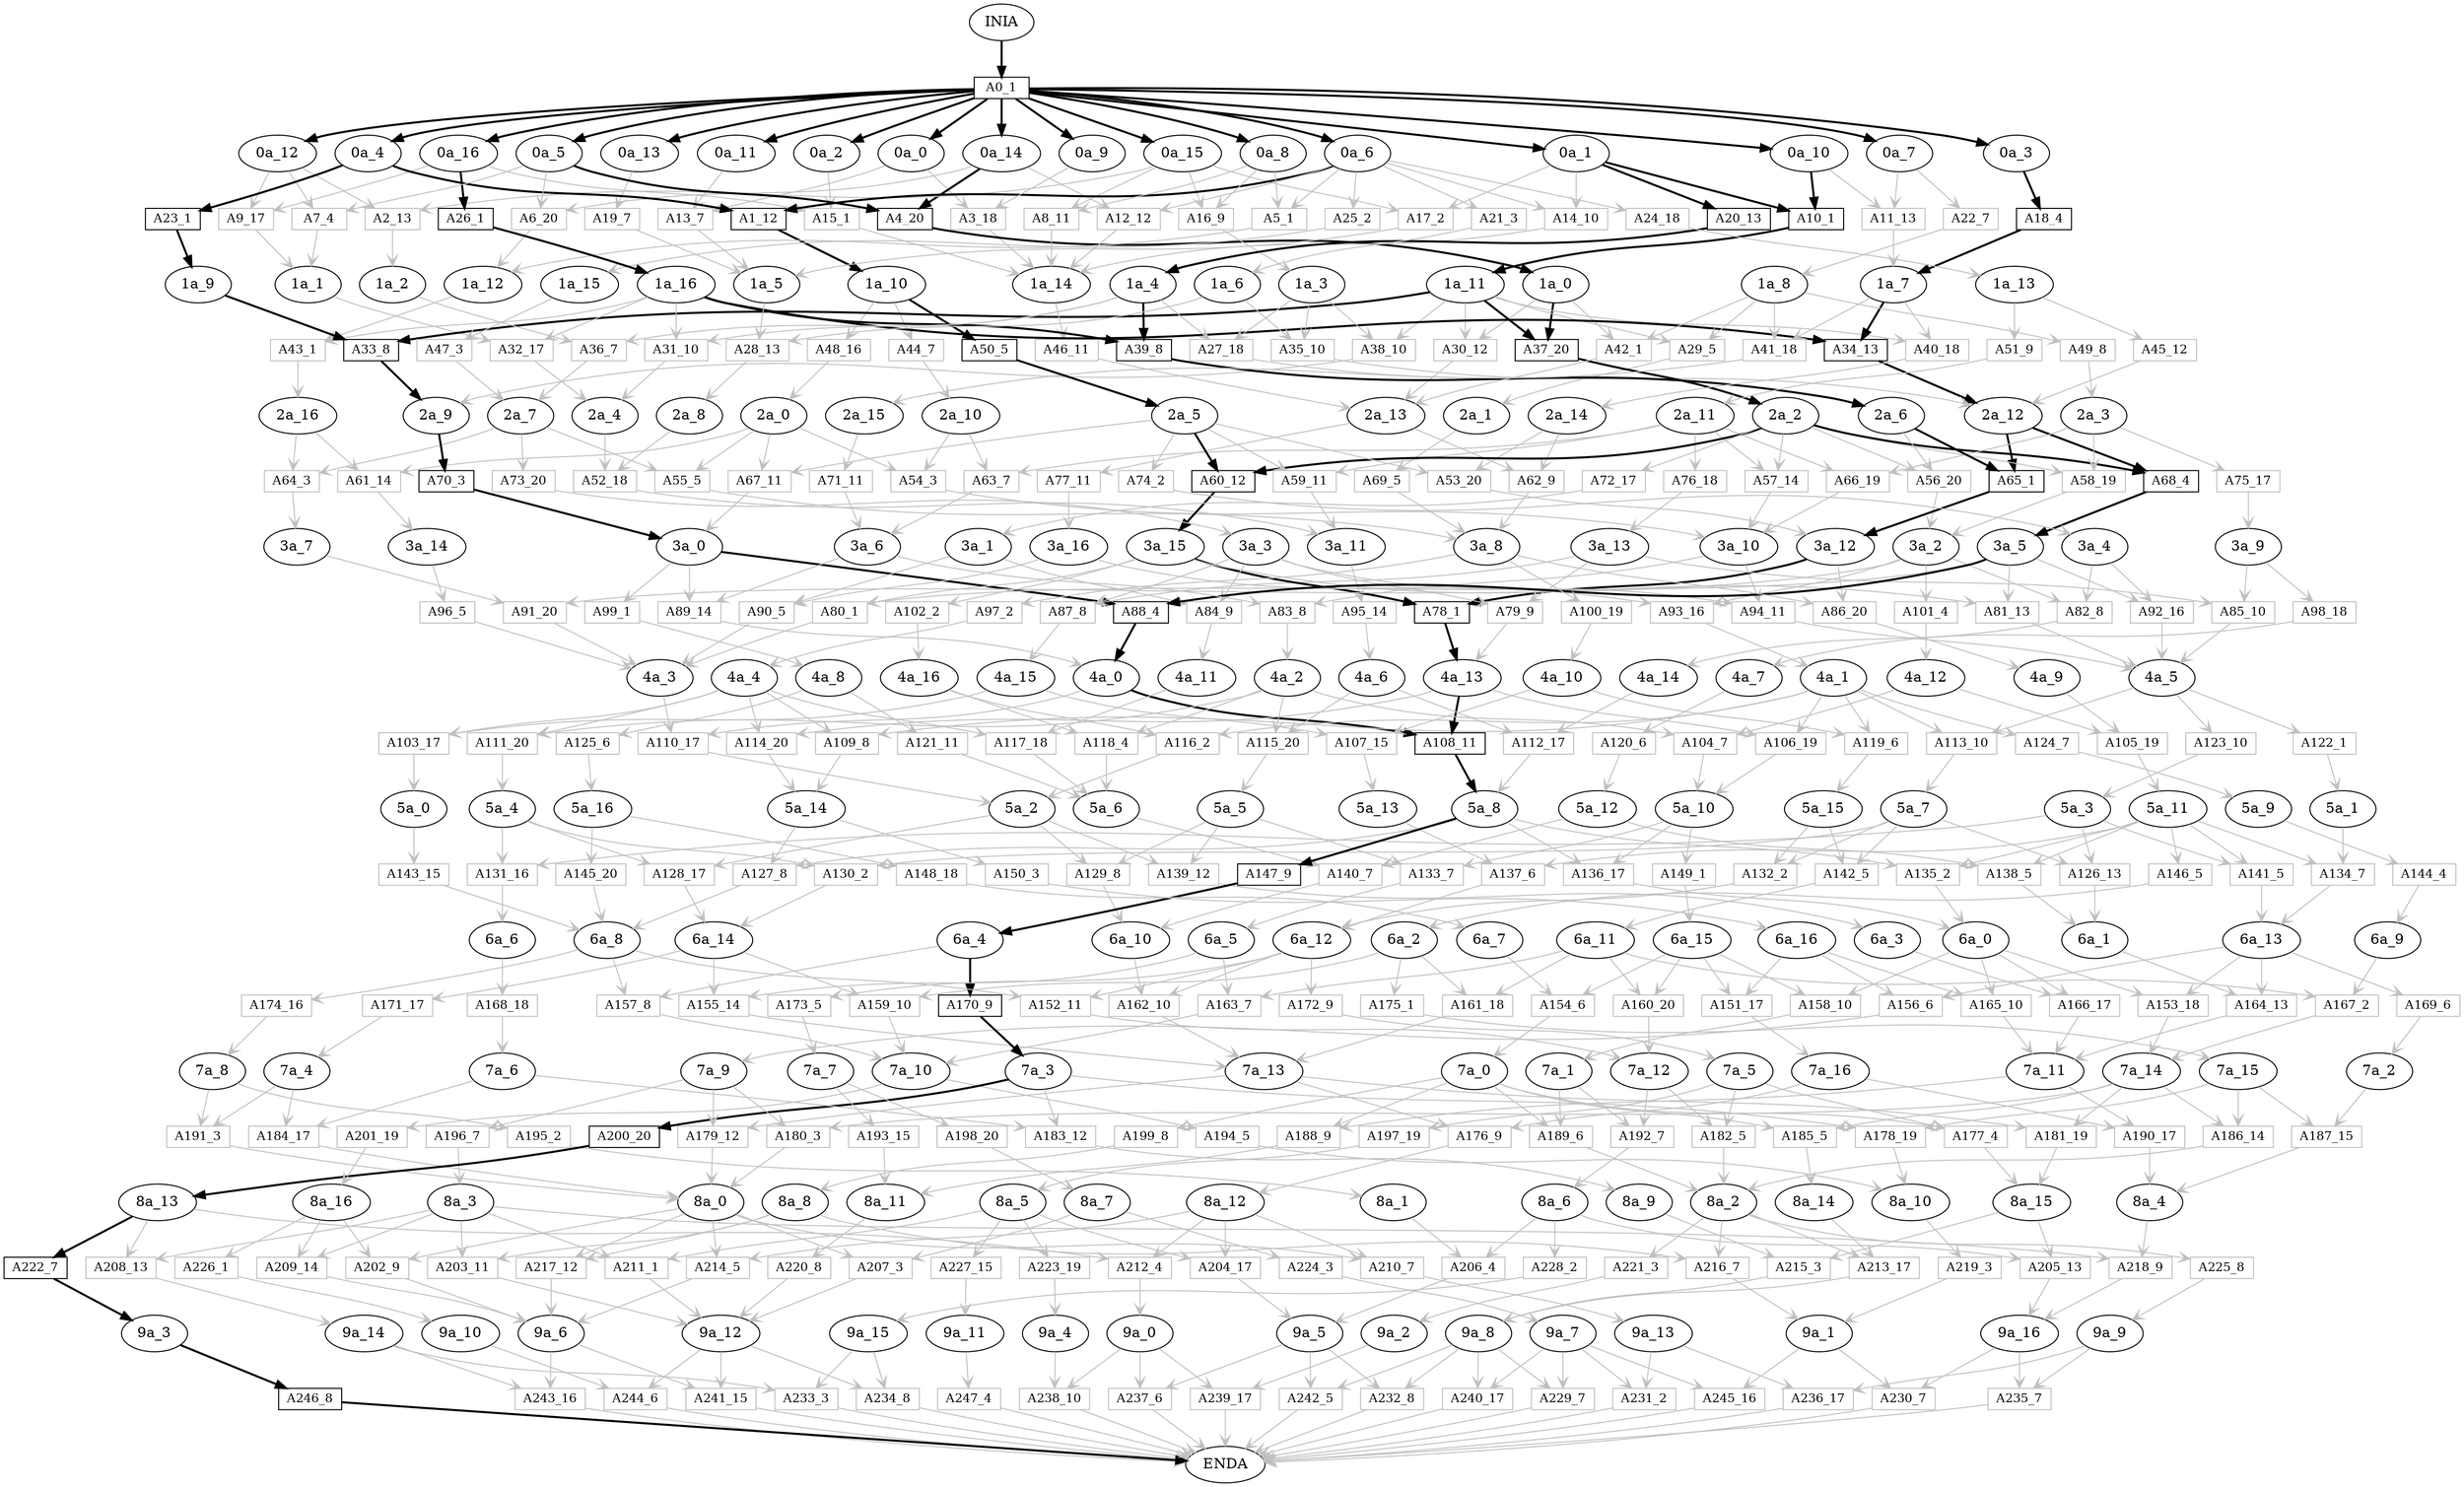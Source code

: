 digraph {
//// ************** HIPERGRAFO ****************
//// Nodos
Node0a_0 [label="0a_0"];
Node0a_1 [label="0a_1"];
Node0a_10 [label="0a_10"];
Node0a_11 [label="0a_11"];
Node0a_12 [label="0a_12"];
Node0a_13 [label="0a_13"];
Node0a_14 [label="0a_14"];
Node0a_15 [label="0a_15"];
Node0a_16 [label="0a_16"];
Node0a_2 [label="0a_2"];
Node0a_3 [label="0a_3"];
Node0a_4 [label="0a_4"];
Node0a_5 [label="0a_5"];
Node0a_6 [label="0a_6"];
Node0a_7 [label="0a_7"];
Node0a_8 [label="0a_8"];
Node0a_9 [label="0a_9"];
Node1a_0 [label="1a_0"];
Node1a_1 [label="1a_1"];
Node1a_10 [label="1a_10"];
Node1a_11 [label="1a_11"];
Node1a_12 [label="1a_12"];
Node1a_13 [label="1a_13"];
Node1a_14 [label="1a_14"];
Node1a_15 [label="1a_15"];
Node1a_16 [label="1a_16"];
Node1a_2 [label="1a_2"];
Node1a_3 [label="1a_3"];
Node1a_4 [label="1a_4"];
Node1a_5 [label="1a_5"];
Node1a_6 [label="1a_6"];
Node1a_7 [label="1a_7"];
Node1a_8 [label="1a_8"];
Node1a_9 [label="1a_9"];
Node2a_0 [label="2a_0"];
Node2a_1 [label="2a_1"];
Node2a_10 [label="2a_10"];
Node2a_11 [label="2a_11"];
Node2a_12 [label="2a_12"];
Node2a_13 [label="2a_13"];
Node2a_14 [label="2a_14"];
Node2a_15 [label="2a_15"];
Node2a_16 [label="2a_16"];
Node2a_2 [label="2a_2"];
Node2a_3 [label="2a_3"];
Node2a_4 [label="2a_4"];
Node2a_5 [label="2a_5"];
Node2a_6 [label="2a_6"];
Node2a_7 [label="2a_7"];
Node2a_8 [label="2a_8"];
Node2a_9 [label="2a_9"];
Node3a_0 [label="3a_0"];
Node3a_1 [label="3a_1"];
Node3a_10 [label="3a_10"];
Node3a_11 [label="3a_11"];
Node3a_12 [label="3a_12"];
Node3a_13 [label="3a_13"];
Node3a_14 [label="3a_14"];
Node3a_15 [label="3a_15"];
Node3a_16 [label="3a_16"];
Node3a_2 [label="3a_2"];
Node3a_3 [label="3a_3"];
Node3a_4 [label="3a_4"];
Node3a_5 [label="3a_5"];
Node3a_6 [label="3a_6"];
Node3a_7 [label="3a_7"];
Node3a_8 [label="3a_8"];
Node3a_9 [label="3a_9"];
Node4a_0 [label="4a_0"];
Node4a_1 [label="4a_1"];
Node4a_10 [label="4a_10"];
Node4a_11 [label="4a_11"];
Node4a_12 [label="4a_12"];
Node4a_13 [label="4a_13"];
Node4a_14 [label="4a_14"];
Node4a_15 [label="4a_15"];
Node4a_16 [label="4a_16"];
Node4a_2 [label="4a_2"];
Node4a_3 [label="4a_3"];
Node4a_4 [label="4a_4"];
Node4a_5 [label="4a_5"];
Node4a_6 [label="4a_6"];
Node4a_7 [label="4a_7"];
Node4a_8 [label="4a_8"];
Node4a_9 [label="4a_9"];
Node5a_0 [label="5a_0"];
Node5a_1 [label="5a_1"];
Node5a_10 [label="5a_10"];
Node5a_11 [label="5a_11"];
Node5a_12 [label="5a_12"];
Node5a_13 [label="5a_13"];
Node5a_14 [label="5a_14"];
Node5a_15 [label="5a_15"];
Node5a_16 [label="5a_16"];
Node5a_2 [label="5a_2"];
Node5a_3 [label="5a_3"];
Node5a_4 [label="5a_4"];
Node5a_5 [label="5a_5"];
Node5a_6 [label="5a_6"];
Node5a_7 [label="5a_7"];
Node5a_8 [label="5a_8"];
Node5a_9 [label="5a_9"];
Node6a_0 [label="6a_0"];
Node6a_1 [label="6a_1"];
Node6a_10 [label="6a_10"];
Node6a_11 [label="6a_11"];
Node6a_12 [label="6a_12"];
Node6a_13 [label="6a_13"];
Node6a_14 [label="6a_14"];
Node6a_15 [label="6a_15"];
Node6a_16 [label="6a_16"];
Node6a_2 [label="6a_2"];
Node6a_3 [label="6a_3"];
Node6a_4 [label="6a_4"];
Node6a_5 [label="6a_5"];
Node6a_6 [label="6a_6"];
Node6a_7 [label="6a_7"];
Node6a_8 [label="6a_8"];
Node6a_9 [label="6a_9"];
Node7a_0 [label="7a_0"];
Node7a_1 [label="7a_1"];
Node7a_10 [label="7a_10"];
Node7a_11 [label="7a_11"];
Node7a_12 [label="7a_12"];
Node7a_13 [label="7a_13"];
Node7a_14 [label="7a_14"];
Node7a_15 [label="7a_15"];
Node7a_16 [label="7a_16"];
Node7a_2 [label="7a_2"];
Node7a_3 [label="7a_3"];
Node7a_4 [label="7a_4"];
Node7a_5 [label="7a_5"];
Node7a_6 [label="7a_6"];
Node7a_7 [label="7a_7"];
Node7a_8 [label="7a_8"];
Node7a_9 [label="7a_9"];
Node8a_0 [label="8a_0"];
Node8a_1 [label="8a_1"];
Node8a_10 [label="8a_10"];
Node8a_11 [label="8a_11"];
Node8a_12 [label="8a_12"];
Node8a_13 [label="8a_13"];
Node8a_14 [label="8a_14"];
Node8a_15 [label="8a_15"];
Node8a_16 [label="8a_16"];
Node8a_2 [label="8a_2"];
Node8a_3 [label="8a_3"];
Node8a_4 [label="8a_4"];
Node8a_5 [label="8a_5"];
Node8a_6 [label="8a_6"];
Node8a_7 [label="8a_7"];
Node8a_8 [label="8a_8"];
Node8a_9 [label="8a_9"];
Node9a_0 [label="9a_0"];
Node9a_1 [label="9a_1"];
Node9a_10 [label="9a_10"];
Node9a_11 [label="9a_11"];
Node9a_12 [label="9a_12"];
Node9a_13 [label="9a_13"];
Node9a_14 [label="9a_14"];
Node9a_15 [label="9a_15"];
Node9a_16 [label="9a_16"];
Node9a_2 [label="9a_2"];
Node9a_3 [label="9a_3"];
Node9a_4 [label="9a_4"];
Node9a_5 [label="9a_5"];
Node9a_6 [label="9a_6"];
Node9a_7 [label="9a_7"];
Node9a_8 [label="9a_8"];
Node9a_9 [label="9a_9"];
NodeENDA [label="ENDA"];
NodeINIA [label="INIA"];
//// Ejes
A0 [shape=box, height=0.18, fontsize=12, label="A0_1"];
A1 [shape=box, height=0.18, fontsize=12, label="A1_12"];
A2 [shape=box, height=0.18, fontsize=12, label="A2_13", color=grey];
A3 [shape=box, height=0.18, fontsize=12, label="A3_18", color=grey];
A4 [shape=box, height=0.18, fontsize=12, label="A4_20"];
A5 [shape=box, height=0.18, fontsize=12, label="A5_1", color=grey];
A6 [shape=box, height=0.18, fontsize=12, label="A6_20", color=grey];
A7 [shape=box, height=0.18, fontsize=12, label="A7_4", color=grey];
A8 [shape=box, height=0.18, fontsize=12, label="A8_11", color=grey];
A9 [shape=box, height=0.18, fontsize=12, label="A9_17", color=grey];
A10 [shape=box, height=0.18, fontsize=12, label="A10_1"];
A11 [shape=box, height=0.18, fontsize=12, label="A11_13", color=grey];
A12 [shape=box, height=0.18, fontsize=12, label="A12_12", color=grey];
A13 [shape=box, height=0.18, fontsize=12, label="A13_7", color=grey];
A14 [shape=box, height=0.18, fontsize=12, label="A14_10", color=grey];
A15 [shape=box, height=0.18, fontsize=12, label="A15_1", color=grey];
A16 [shape=box, height=0.18, fontsize=12, label="A16_9", color=grey];
A17 [shape=box, height=0.18, fontsize=12, label="A17_2", color=grey];
A18 [shape=box, height=0.18, fontsize=12, label="A18_4"];
A19 [shape=box, height=0.18, fontsize=12, label="A19_7", color=grey];
A20 [shape=box, height=0.18, fontsize=12, label="A20_13"];
A21 [shape=box, height=0.18, fontsize=12, label="A21_3", color=grey];
A22 [shape=box, height=0.18, fontsize=12, label="A22_7", color=grey];
A23 [shape=box, height=0.18, fontsize=12, label="A23_1"];
A24 [shape=box, height=0.18, fontsize=12, label="A24_18", color=grey];
A25 [shape=box, height=0.18, fontsize=12, label="A25_2", color=grey];
A26 [shape=box, height=0.18, fontsize=12, label="A26_1"];
A27 [shape=box, height=0.18, fontsize=12, label="A27_18", color=grey];
A28 [shape=box, height=0.18, fontsize=12, label="A28_13", color=grey];
A29 [shape=box, height=0.18, fontsize=12, label="A29_5", color=grey];
A30 [shape=box, height=0.18, fontsize=12, label="A30_12", color=grey];
A31 [shape=box, height=0.18, fontsize=12, label="A31_10", color=grey];
A32 [shape=box, height=0.18, fontsize=12, label="A32_17", color=grey];
A33 [shape=box, height=0.18, fontsize=12, label="A33_8"];
A34 [shape=box, height=0.18, fontsize=12, label="A34_13"];
A35 [shape=box, height=0.18, fontsize=12, label="A35_10", color=grey];
A36 [shape=box, height=0.18, fontsize=12, label="A36_7", color=grey];
A37 [shape=box, height=0.18, fontsize=12, label="A37_20"];
A38 [shape=box, height=0.18, fontsize=12, label="A38_10", color=grey];
A39 [shape=box, height=0.18, fontsize=12, label="A39_8"];
A40 [shape=box, height=0.18, fontsize=12, label="A40_18", color=grey];
A41 [shape=box, height=0.18, fontsize=12, label="A41_18", color=grey];
A42 [shape=box, height=0.18, fontsize=12, label="A42_1", color=grey];
A43 [shape=box, height=0.18, fontsize=12, label="A43_1", color=grey];
A44 [shape=box, height=0.18, fontsize=12, label="A44_7", color=grey];
A45 [shape=box, height=0.18, fontsize=12, label="A45_12", color=grey];
A46 [shape=box, height=0.18, fontsize=12, label="A46_11", color=grey];
A47 [shape=box, height=0.18, fontsize=12, label="A47_3", color=grey];
A48 [shape=box, height=0.18, fontsize=12, label="A48_16", color=grey];
A49 [shape=box, height=0.18, fontsize=12, label="A49_8", color=grey];
A50 [shape=box, height=0.18, fontsize=12, label="A50_5"];
A51 [shape=box, height=0.18, fontsize=12, label="A51_9", color=grey];
A52 [shape=box, height=0.18, fontsize=12, label="A52_18", color=grey];
A53 [shape=box, height=0.18, fontsize=12, label="A53_20", color=grey];
A54 [shape=box, height=0.18, fontsize=12, label="A54_3", color=grey];
A55 [shape=box, height=0.18, fontsize=12, label="A55_5", color=grey];
A56 [shape=box, height=0.18, fontsize=12, label="A56_20", color=grey];
A57 [shape=box, height=0.18, fontsize=12, label="A57_14", color=grey];
A58 [shape=box, height=0.18, fontsize=12, label="A58_19", color=grey];
A59 [shape=box, height=0.18, fontsize=12, label="A59_11", color=grey];
A60 [shape=box, height=0.18, fontsize=12, label="A60_12"];
A61 [shape=box, height=0.18, fontsize=12, label="A61_14", color=grey];
A62 [shape=box, height=0.18, fontsize=12, label="A62_9", color=grey];
A63 [shape=box, height=0.18, fontsize=12, label="A63_7", color=grey];
A64 [shape=box, height=0.18, fontsize=12, label="A64_3", color=grey];
A65 [shape=box, height=0.18, fontsize=12, label="A65_1"];
A66 [shape=box, height=0.18, fontsize=12, label="A66_19", color=grey];
A67 [shape=box, height=0.18, fontsize=12, label="A67_11", color=grey];
A68 [shape=box, height=0.18, fontsize=12, label="A68_4"];
A69 [shape=box, height=0.18, fontsize=12, label="A69_5", color=grey];
A70 [shape=box, height=0.18, fontsize=12, label="A70_3"];
A71 [shape=box, height=0.18, fontsize=12, label="A71_11", color=grey];
A72 [shape=box, height=0.18, fontsize=12, label="A72_17", color=grey];
A73 [shape=box, height=0.18, fontsize=12, label="A73_20", color=grey];
A74 [shape=box, height=0.18, fontsize=12, label="A74_2", color=grey];
A75 [shape=box, height=0.18, fontsize=12, label="A75_17", color=grey];
A76 [shape=box, height=0.18, fontsize=12, label="A76_18", color=grey];
A77 [shape=box, height=0.18, fontsize=12, label="A77_11", color=grey];
A78 [shape=box, height=0.18, fontsize=12, label="A78_1"];
A79 [shape=box, height=0.18, fontsize=12, label="A79_9", color=grey];
A80 [shape=box, height=0.18, fontsize=12, label="A80_1", color=grey];
A81 [shape=box, height=0.18, fontsize=12, label="A81_13", color=grey];
A82 [shape=box, height=0.18, fontsize=12, label="A82_8", color=grey];
A83 [shape=box, height=0.18, fontsize=12, label="A83_8", color=grey];
A84 [shape=box, height=0.18, fontsize=12, label="A84_9", color=grey];
A85 [shape=box, height=0.18, fontsize=12, label="A85_10", color=grey];
A86 [shape=box, height=0.18, fontsize=12, label="A86_20", color=grey];
A87 [shape=box, height=0.18, fontsize=12, label="A87_8", color=grey];
A88 [shape=box, height=0.18, fontsize=12, label="A88_4"];
A89 [shape=box, height=0.18, fontsize=12, label="A89_14", color=grey];
A90 [shape=box, height=0.18, fontsize=12, label="A90_5", color=grey];
A91 [shape=box, height=0.18, fontsize=12, label="A91_20", color=grey];
A92 [shape=box, height=0.18, fontsize=12, label="A92_16", color=grey];
A93 [shape=box, height=0.18, fontsize=12, label="A93_16", color=grey];
A94 [shape=box, height=0.18, fontsize=12, label="A94_11", color=grey];
A95 [shape=box, height=0.18, fontsize=12, label="A95_14", color=grey];
A96 [shape=box, height=0.18, fontsize=12, label="A96_5", color=grey];
A97 [shape=box, height=0.18, fontsize=12, label="A97_2", color=grey];
A98 [shape=box, height=0.18, fontsize=12, label="A98_18", color=grey];
A99 [shape=box, height=0.18, fontsize=12, label="A99_1", color=grey];
A100 [shape=box, height=0.18, fontsize=12, label="A100_19", color=grey];
A101 [shape=box, height=0.18, fontsize=12, label="A101_4", color=grey];
A102 [shape=box, height=0.18, fontsize=12, label="A102_2", color=grey];
A103 [shape=box, height=0.18, fontsize=12, label="A103_17", color=grey];
A104 [shape=box, height=0.18, fontsize=12, label="A104_7", color=grey];
A105 [shape=box, height=0.18, fontsize=12, label="A105_19", color=grey];
A106 [shape=box, height=0.18, fontsize=12, label="A106_19", color=grey];
A107 [shape=box, height=0.18, fontsize=12, label="A107_15", color=grey];
A108 [shape=box, height=0.18, fontsize=12, label="A108_11"];
A109 [shape=box, height=0.18, fontsize=12, label="A109_8", color=grey];
A110 [shape=box, height=0.18, fontsize=12, label="A110_17", color=grey];
A111 [shape=box, height=0.18, fontsize=12, label="A111_20", color=grey];
A112 [shape=box, height=0.18, fontsize=12, label="A112_17", color=grey];
A113 [shape=box, height=0.18, fontsize=12, label="A113_10", color=grey];
A114 [shape=box, height=0.18, fontsize=12, label="A114_20", color=grey];
A115 [shape=box, height=0.18, fontsize=12, label="A115_20", color=grey];
A116 [shape=box, height=0.18, fontsize=12, label="A116_2", color=grey];
A117 [shape=box, height=0.18, fontsize=12, label="A117_18", color=grey];
A118 [shape=box, height=0.18, fontsize=12, label="A118_4", color=grey];
A119 [shape=box, height=0.18, fontsize=12, label="A119_6", color=grey];
A120 [shape=box, height=0.18, fontsize=12, label="A120_6", color=grey];
A121 [shape=box, height=0.18, fontsize=12, label="A121_11", color=grey];
A122 [shape=box, height=0.18, fontsize=12, label="A122_1", color=grey];
A123 [shape=box, height=0.18, fontsize=12, label="A123_10", color=grey];
A124 [shape=box, height=0.18, fontsize=12, label="A124_7", color=grey];
A125 [shape=box, height=0.18, fontsize=12, label="A125_6", color=grey];
A126 [shape=box, height=0.18, fontsize=12, label="A126_13", color=grey];
A127 [shape=box, height=0.18, fontsize=12, label="A127_8", color=grey];
A128 [shape=box, height=0.18, fontsize=12, label="A128_17", color=grey];
A129 [shape=box, height=0.18, fontsize=12, label="A129_8", color=grey];
A130 [shape=box, height=0.18, fontsize=12, label="A130_2", color=grey];
A131 [shape=box, height=0.18, fontsize=12, label="A131_16", color=grey];
A132 [shape=box, height=0.18, fontsize=12, label="A132_2", color=grey];
A133 [shape=box, height=0.18, fontsize=12, label="A133_7", color=grey];
A134 [shape=box, height=0.18, fontsize=12, label="A134_7", color=grey];
A135 [shape=box, height=0.18, fontsize=12, label="A135_2", color=grey];
A136 [shape=box, height=0.18, fontsize=12, label="A136_17", color=grey];
A137 [shape=box, height=0.18, fontsize=12, label="A137_6", color=grey];
A138 [shape=box, height=0.18, fontsize=12, label="A138_5", color=grey];
A139 [shape=box, height=0.18, fontsize=12, label="A139_12", color=grey];
A140 [shape=box, height=0.18, fontsize=12, label="A140_7", color=grey];
A141 [shape=box, height=0.18, fontsize=12, label="A141_5", color=grey];
A142 [shape=box, height=0.18, fontsize=12, label="A142_5", color=grey];
A143 [shape=box, height=0.18, fontsize=12, label="A143_15", color=grey];
A144 [shape=box, height=0.18, fontsize=12, label="A144_4", color=grey];
A145 [shape=box, height=0.18, fontsize=12, label="A145_20", color=grey];
A146 [shape=box, height=0.18, fontsize=12, label="A146_5", color=grey];
A147 [shape=box, height=0.18, fontsize=12, label="A147_9"];
A148 [shape=box, height=0.18, fontsize=12, label="A148_18", color=grey];
A149 [shape=box, height=0.18, fontsize=12, label="A149_1", color=grey];
A150 [shape=box, height=0.18, fontsize=12, label="A150_3", color=grey];
A151 [shape=box, height=0.18, fontsize=12, label="A151_17", color=grey];
A152 [shape=box, height=0.18, fontsize=12, label="A152_11", color=grey];
A153 [shape=box, height=0.18, fontsize=12, label="A153_18", color=grey];
A154 [shape=box, height=0.18, fontsize=12, label="A154_6", color=grey];
A155 [shape=box, height=0.18, fontsize=12, label="A155_14", color=grey];
A156 [shape=box, height=0.18, fontsize=12, label="A156_6", color=grey];
A157 [shape=box, height=0.18, fontsize=12, label="A157_8", color=grey];
A158 [shape=box, height=0.18, fontsize=12, label="A158_10", color=grey];
A159 [shape=box, height=0.18, fontsize=12, label="A159_10", color=grey];
A160 [shape=box, height=0.18, fontsize=12, label="A160_20", color=grey];
A161 [shape=box, height=0.18, fontsize=12, label="A161_18", color=grey];
A162 [shape=box, height=0.18, fontsize=12, label="A162_10", color=grey];
A163 [shape=box, height=0.18, fontsize=12, label="A163_7", color=grey];
A164 [shape=box, height=0.18, fontsize=12, label="A164_13", color=grey];
A165 [shape=box, height=0.18, fontsize=12, label="A165_10", color=grey];
A166 [shape=box, height=0.18, fontsize=12, label="A166_17", color=grey];
A167 [shape=box, height=0.18, fontsize=12, label="A167_2", color=grey];
A168 [shape=box, height=0.18, fontsize=12, label="A168_18", color=grey];
A169 [shape=box, height=0.18, fontsize=12, label="A169_6", color=grey];
A170 [shape=box, height=0.18, fontsize=12, label="A170_9"];
A171 [shape=box, height=0.18, fontsize=12, label="A171_17", color=grey];
A172 [shape=box, height=0.18, fontsize=12, label="A172_9", color=grey];
A173 [shape=box, height=0.18, fontsize=12, label="A173_5", color=grey];
A174 [shape=box, height=0.18, fontsize=12, label="A174_16", color=grey];
A175 [shape=box, height=0.18, fontsize=12, label="A175_1", color=grey];
A176 [shape=box, height=0.18, fontsize=12, label="A176_9", color=grey];
A177 [shape=box, height=0.18, fontsize=12, label="A177_4", color=grey];
A178 [shape=box, height=0.18, fontsize=12, label="A178_19", color=grey];
A179 [shape=box, height=0.18, fontsize=12, label="A179_12", color=grey];
A180 [shape=box, height=0.18, fontsize=12, label="A180_3", color=grey];
A181 [shape=box, height=0.18, fontsize=12, label="A181_19", color=grey];
A182 [shape=box, height=0.18, fontsize=12, label="A182_5", color=grey];
A183 [shape=box, height=0.18, fontsize=12, label="A183_12", color=grey];
A184 [shape=box, height=0.18, fontsize=12, label="A184_17", color=grey];
A185 [shape=box, height=0.18, fontsize=12, label="A185_5", color=grey];
A186 [shape=box, height=0.18, fontsize=12, label="A186_14", color=grey];
A187 [shape=box, height=0.18, fontsize=12, label="A187_15", color=grey];
A188 [shape=box, height=0.18, fontsize=12, label="A188_9", color=grey];
A189 [shape=box, height=0.18, fontsize=12, label="A189_6", color=grey];
A190 [shape=box, height=0.18, fontsize=12, label="A190_17", color=grey];
A191 [shape=box, height=0.18, fontsize=12, label="A191_3", color=grey];
A192 [shape=box, height=0.18, fontsize=12, label="A192_7", color=grey];
A193 [shape=box, height=0.18, fontsize=12, label="A193_15", color=grey];
A194 [shape=box, height=0.18, fontsize=12, label="A194_5", color=grey];
A195 [shape=box, height=0.18, fontsize=12, label="A195_2", color=grey];
A196 [shape=box, height=0.18, fontsize=12, label="A196_7", color=grey];
A197 [shape=box, height=0.18, fontsize=12, label="A197_19", color=grey];
A198 [shape=box, height=0.18, fontsize=12, label="A198_20", color=grey];
A199 [shape=box, height=0.18, fontsize=12, label="A199_8", color=grey];
A200 [shape=box, height=0.18, fontsize=12, label="A200_20"];
A201 [shape=box, height=0.18, fontsize=12, label="A201_19", color=grey];
A202 [shape=box, height=0.18, fontsize=12, label="A202_9", color=grey];
A203 [shape=box, height=0.18, fontsize=12, label="A203_11", color=grey];
A204 [shape=box, height=0.18, fontsize=12, label="A204_17", color=grey];
A205 [shape=box, height=0.18, fontsize=12, label="A205_13", color=grey];
A206 [shape=box, height=0.18, fontsize=12, label="A206_4", color=grey];
A207 [shape=box, height=0.18, fontsize=12, label="A207_3", color=grey];
A208 [shape=box, height=0.18, fontsize=12, label="A208_13", color=grey];
A209 [shape=box, height=0.18, fontsize=12, label="A209_14", color=grey];
A210 [shape=box, height=0.18, fontsize=12, label="A210_7", color=grey];
A211 [shape=box, height=0.18, fontsize=12, label="A211_1", color=grey];
A212 [shape=box, height=0.18, fontsize=12, label="A212_4", color=grey];
A213 [shape=box, height=0.18, fontsize=12, label="A213_17", color=grey];
A214 [shape=box, height=0.18, fontsize=12, label="A214_5", color=grey];
A215 [shape=box, height=0.18, fontsize=12, label="A215_3", color=grey];
A216 [shape=box, height=0.18, fontsize=12, label="A216_7", color=grey];
A217 [shape=box, height=0.18, fontsize=12, label="A217_12", color=grey];
A218 [shape=box, height=0.18, fontsize=12, label="A218_9", color=grey];
A219 [shape=box, height=0.18, fontsize=12, label="A219_3", color=grey];
A220 [shape=box, height=0.18, fontsize=12, label="A220_8", color=grey];
A221 [shape=box, height=0.18, fontsize=12, label="A221_3", color=grey];
A222 [shape=box, height=0.18, fontsize=12, label="A222_7"];
A223 [shape=box, height=0.18, fontsize=12, label="A223_19", color=grey];
A224 [shape=box, height=0.18, fontsize=12, label="A224_3", color=grey];
A225 [shape=box, height=0.18, fontsize=12, label="A225_8", color=grey];
A226 [shape=box, height=0.18, fontsize=12, label="A226_1", color=grey];
A227 [shape=box, height=0.18, fontsize=12, label="A227_15", color=grey];
A228 [shape=box, height=0.18, fontsize=12, label="A228_2", color=grey];
A229 [shape=box, height=0.18, fontsize=12, label="A229_7", color=grey];
A230 [shape=box, height=0.18, fontsize=12, label="A230_7", color=grey];
A231 [shape=box, height=0.18, fontsize=12, label="A231_2", color=grey];
A232 [shape=box, height=0.18, fontsize=12, label="A232_8", color=grey];
A233 [shape=box, height=0.18, fontsize=12, label="A233_3", color=grey];
A234 [shape=box, height=0.18, fontsize=12, label="A234_8", color=grey];
A235 [shape=box, height=0.18, fontsize=12, label="A235_7", color=grey];
A236 [shape=box, height=0.18, fontsize=12, label="A236_17", color=grey];
A237 [shape=box, height=0.18, fontsize=12, label="A237_6", color=grey];
A238 [shape=box, height=0.18, fontsize=12, label="A238_10", color=grey];
A239 [shape=box, height=0.18, fontsize=12, label="A239_17", color=grey];
A240 [shape=box, height=0.18, fontsize=12, label="A240_17", color=grey];
A241 [shape=box, height=0.18, fontsize=12, label="A241_15", color=grey];
A242 [shape=box, height=0.18, fontsize=12, label="A242_5", color=grey];
A243 [shape=box, height=0.18, fontsize=12, label="A243_16", color=grey];
A244 [shape=box, height=0.18, fontsize=12, label="A244_6", color=grey];
A245 [shape=box, height=0.18, fontsize=12, label="A245_16", color=grey];
A246 [shape=box, height=0.18, fontsize=12, label="A246_8"];
A247 [shape=box, height=0.18, fontsize=12, label="A247_4", color=grey];
NodeINIA -> A0 [style=bold, color=black]
A0 -> Node0a_0 [style=bold, color=black]
A0 -> Node0a_1 [style=bold, color=black]
A0 -> Node0a_2 [style=bold, color=black]
A0 -> Node0a_3 [style=bold, color=black]
A0 -> Node0a_4 [style=bold, color=black]
A0 -> Node0a_5 [style=bold, color=black]
A0 -> Node0a_6 [style=bold, color=black]
A0 -> Node0a_7 [style=bold, color=black]
A0 -> Node0a_8 [style=bold, color=black]
A0 -> Node0a_9 [style=bold, color=black]
A0 -> Node0a_10 [style=bold, color=black]
A0 -> Node0a_11 [style=bold, color=black]
A0 -> Node0a_12 [style=bold, color=black]
A0 -> Node0a_13 [style=bold, color=black]
A0 -> Node0a_14 [style=bold, color=black]
A0 -> Node0a_15 [style=bold, color=black]
A0 -> Node0a_16 [style=bold, color=black]
Node0a_6 -> A1 [style=bold, color=black]
Node0a_4 -> A1 [style=bold, color=black]
A1 -> Node1a_10 [style=bold, color=black]
Node0a_15 -> A2 [color="#000000", color=grey, arrowhead=vee]
Node0a_12 -> A2 [color="#000000", color=grey, arrowhead=vee]
A2 -> Node1a_2 [color="#000000", color=grey, arrowhead=vee]
Node0a_9 -> A3 [color="#000000", color=grey, arrowhead=vee]
Node0a_0 -> A3 [color="#000000", color=grey, arrowhead=vee]
A3 -> Node1a_14 [color="#000000", color=grey, arrowhead=vee]
Node0a_14 -> A4 [style=bold, color=black]
Node0a_5 -> A4 [style=bold, color=black]
A4 -> Node1a_0 [style=bold, color=black]
Node0a_6 -> A5 [color="#000000", color=grey, arrowhead=vee]
Node0a_8 -> A5 [color="#000000", color=grey, arrowhead=vee]
A5 -> Node1a_12 [color="#000000", color=grey, arrowhead=vee]
Node0a_5 -> A6 [color="#000000", color=grey, arrowhead=vee]
Node0a_14 -> A6 [color="#000000", color=grey, arrowhead=vee]
A6 -> Node1a_12 [color="#000000", color=grey, arrowhead=vee]
Node0a_12 -> A7 [color="#000000", color=grey, arrowhead=vee]
Node0a_5 -> A7 [color="#000000", color=grey, arrowhead=vee]
A7 -> Node1a_1 [color="#000000", color=grey, arrowhead=vee]
Node0a_15 -> A8 [color="#000000", color=grey, arrowhead=vee]
Node0a_8 -> A8 [color="#000000", color=grey, arrowhead=vee]
A8 -> Node1a_14 [color="#000000", color=grey, arrowhead=vee]
Node0a_16 -> A9 [color="#000000", color=grey, arrowhead=vee]
Node0a_12 -> A9 [color="#000000", color=grey, arrowhead=vee]
A9 -> Node1a_1 [color="#000000", color=grey, arrowhead=vee]
Node0a_1 -> A10 [style=bold, color=black]
Node0a_10 -> A10 [style=bold, color=black]
A10 -> Node1a_11 [style=bold, color=black]
Node0a_10 -> A11 [color="#000000", color=grey, arrowhead=vee]
Node0a_7 -> A11 [color="#000000", color=grey, arrowhead=vee]
A11 -> Node1a_7 [color="#000000", color=grey, arrowhead=vee]
Node0a_6 -> A12 [color="#000000", color=grey, arrowhead=vee]
Node0a_14 -> A12 [color="#000000", color=grey, arrowhead=vee]
A12 -> Node1a_14 [color="#000000", color=grey, arrowhead=vee]
Node0a_11 -> A13 [color="#000000", color=grey, arrowhead=vee]
Node0a_0 -> A13 [color="#000000", color=grey, arrowhead=vee]
A13 -> Node1a_5 [color="#000000", color=grey, arrowhead=vee]
Node0a_6 -> A14 [color="#000000", color=grey, arrowhead=vee]
Node0a_1 -> A14 [color="#000000", color=grey, arrowhead=vee]
A14 -> Node1a_14 [color="#000000", color=grey, arrowhead=vee]
Node0a_16 -> A15 [color="#000000", color=grey, arrowhead=vee]
Node0a_2 -> A15 [color="#000000", color=grey, arrowhead=vee]
A15 -> Node1a_14 [color="#000000", color=grey, arrowhead=vee]
Node0a_15 -> A16 [color="#000000", color=grey, arrowhead=vee]
Node0a_8 -> A16 [color="#000000", color=grey, arrowhead=vee]
A16 -> Node1a_3 [color="#000000", color=grey, arrowhead=vee]
Node0a_15 -> A17 [color="#000000", color=grey, arrowhead=vee]
Node0a_1 -> A17 [color="#000000", color=grey, arrowhead=vee]
A17 -> Node1a_5 [color="#000000", color=grey, arrowhead=vee]
Node0a_3 -> A18 [style=bold, color=black]
A18 -> Node1a_7 [style=bold, color=black]
Node0a_13 -> A19 [color="#000000", color=grey, arrowhead=vee]
A19 -> Node1a_5 [color="#000000", color=grey, arrowhead=vee]
Node0a_1 -> A20 [style=bold, color=black]
A20 -> Node1a_4 [style=bold, color=black]
Node0a_6 -> A21 [color="#000000", color=grey, arrowhead=vee]
A21 -> Node1a_6 [color="#000000", color=grey, arrowhead=vee]
Node0a_7 -> A22 [color="#000000", color=grey, arrowhead=vee]
A22 -> Node1a_8 [color="#000000", color=grey, arrowhead=vee]
Node0a_4 -> A23 [style=bold, color=black]
A23 -> Node1a_9 [style=bold, color=black]
Node0a_6 -> A24 [color="#000000", color=grey, arrowhead=vee]
A24 -> Node1a_13 [color="#000000", color=grey, arrowhead=vee]
Node0a_6 -> A25 [color="#000000", color=grey, arrowhead=vee]
A25 -> Node1a_15 [color="#000000", color=grey, arrowhead=vee]
Node0a_16 -> A26 [style=bold, color=black]
A26 -> Node1a_16 [style=bold, color=black]
Node1a_3 -> A27 [color="#000000", color=grey, arrowhead=vee]
Node1a_4 -> A27 [color="#000000", color=grey, arrowhead=vee]
A27 -> Node2a_6 [color="#000000", color=grey, arrowhead=vee]
Node1a_5 -> A28 [color="#000000", color=grey, arrowhead=vee]
Node1a_6 -> A28 [color="#000000", color=grey, arrowhead=vee]
A28 -> Node2a_8 [color="#000000", color=grey, arrowhead=vee]
Node1a_8 -> A29 [color="#000000", color=grey, arrowhead=vee]
Node1a_11 -> A29 [color="#000000", color=grey, arrowhead=vee]
A29 -> Node2a_1 [color="#000000", color=grey, arrowhead=vee]
Node1a_11 -> A30 [color="#000000", color=grey, arrowhead=vee]
Node1a_0 -> A30 [color="#000000", color=grey, arrowhead=vee]
A30 -> Node2a_13 [color="#000000", color=grey, arrowhead=vee]
Node1a_4 -> A31 [color="#000000", color=grey, arrowhead=vee]
Node1a_16 -> A31 [color="#000000", color=grey, arrowhead=vee]
A31 -> Node2a_4 [color="#000000", color=grey, arrowhead=vee]
Node1a_16 -> A32 [color="#000000", color=grey, arrowhead=vee]
Node1a_1 -> A32 [color="#000000", color=grey, arrowhead=vee]
A32 -> Node2a_4 [color="#000000", color=grey, arrowhead=vee]
Node1a_9 -> A33 [style=bold, color=black]
Node1a_11 -> A33 [style=bold, color=black]
A33 -> Node2a_9 [style=bold, color=black]
Node1a_16 -> A34 [style=bold, color=black]
Node1a_7 -> A34 [style=bold, color=black]
A34 -> Node2a_12 [style=bold, color=black]
Node1a_6 -> A35 [color="#000000", color=grey, arrowhead=vee]
Node1a_3 -> A35 [color="#000000", color=grey, arrowhead=vee]
A35 -> Node2a_12 [color="#000000", color=grey, arrowhead=vee]
Node1a_4 -> A36 [color="#000000", color=grey, arrowhead=vee]
Node1a_2 -> A36 [color="#000000", color=grey, arrowhead=vee]
A36 -> Node2a_7 [color="#000000", color=grey, arrowhead=vee]
Node1a_0 -> A37 [style=bold, color=black]
Node1a_11 -> A37 [style=bold, color=black]
A37 -> Node2a_2 [style=bold, color=black]
Node1a_3 -> A38 [color="#000000", color=grey, arrowhead=vee]
Node1a_11 -> A38 [color="#000000", color=grey, arrowhead=vee]
A38 -> Node2a_9 [color="#000000", color=grey, arrowhead=vee]
Node1a_16 -> A39 [style=bold, color=black]
Node1a_4 -> A39 [style=bold, color=black]
A39 -> Node2a_6 [style=bold, color=black]
Node1a_11 -> A40 [color="#000000", color=grey, arrowhead=vee]
Node1a_7 -> A40 [color="#000000", color=grey, arrowhead=vee]
A40 -> Node2a_14 [color="#000000", color=grey, arrowhead=vee]
Node1a_7 -> A41 [color="#000000", color=grey, arrowhead=vee]
Node1a_8 -> A41 [color="#000000", color=grey, arrowhead=vee]
A41 -> Node2a_15 [color="#000000", color=grey, arrowhead=vee]
Node1a_0 -> A42 [color="#000000", color=grey, arrowhead=vee]
Node1a_8 -> A42 [color="#000000", color=grey, arrowhead=vee]
A42 -> Node2a_13 [color="#000000", color=grey, arrowhead=vee]
Node1a_12 -> A43 [color="#000000", color=grey, arrowhead=vee]
Node1a_16 -> A43 [color="#000000", color=grey, arrowhead=vee]
A43 -> Node2a_16 [color="#000000", color=grey, arrowhead=vee]
Node1a_10 -> A44 [color="#000000", color=grey, arrowhead=vee]
A44 -> Node2a_10 [color="#000000", color=grey, arrowhead=vee]
Node1a_13 -> A45 [color="#000000", color=grey, arrowhead=vee]
A45 -> Node2a_12 [color="#000000", color=grey, arrowhead=vee]
Node1a_14 -> A46 [color="#000000", color=grey, arrowhead=vee]
A46 -> Node2a_13 [color="#000000", color=grey, arrowhead=vee]
Node1a_15 -> A47 [color="#000000", color=grey, arrowhead=vee]
A47 -> Node2a_7 [color="#000000", color=grey, arrowhead=vee]
Node1a_10 -> A48 [color="#000000", color=grey, arrowhead=vee]
A48 -> Node2a_0 [color="#000000", color=grey, arrowhead=vee]
Node1a_8 -> A49 [color="#000000", color=grey, arrowhead=vee]
A49 -> Node2a_3 [color="#000000", color=grey, arrowhead=vee]
Node1a_10 -> A50 [style=bold, color=black]
A50 -> Node2a_5 [style=bold, color=black]
Node1a_13 -> A51 [color="#000000", color=grey, arrowhead=vee]
A51 -> Node2a_11 [color="#000000", color=grey, arrowhead=vee]
Node2a_8 -> A52 [color="#000000", color=grey, arrowhead=vee]
Node2a_4 -> A52 [color="#000000", color=grey, arrowhead=vee]
A52 -> Node3a_11 [color="#000000", color=grey, arrowhead=vee]
Node2a_14 -> A53 [color="#000000", color=grey, arrowhead=vee]
Node2a_5 -> A53 [color="#000000", color=grey, arrowhead=vee]
A53 -> Node3a_12 [color="#000000", color=grey, arrowhead=vee]
Node2a_10 -> A54 [color="#000000", color=grey, arrowhead=vee]
Node2a_0 -> A54 [color="#000000", color=grey, arrowhead=vee]
A54 -> Node3a_10 [color="#000000", color=grey, arrowhead=vee]
Node2a_0 -> A55 [color="#000000", color=grey, arrowhead=vee]
Node2a_7 -> A55 [color="#000000", color=grey, arrowhead=vee]
A55 -> Node3a_8 [color="#000000", color=grey, arrowhead=vee]
Node2a_6 -> A56 [color="#000000", color=grey, arrowhead=vee]
Node2a_2 -> A56 [color="#000000", color=grey, arrowhead=vee]
A56 -> Node3a_2 [color="#000000", color=grey, arrowhead=vee]
Node2a_2 -> A57 [color="#000000", color=grey, arrowhead=vee]
Node2a_11 -> A57 [color="#000000", color=grey, arrowhead=vee]
A57 -> Node3a_10 [color="#000000", color=grey, arrowhead=vee]
Node2a_3 -> A58 [color="#000000", color=grey, arrowhead=vee]
Node2a_2 -> A58 [color="#000000", color=grey, arrowhead=vee]
A58 -> Node3a_2 [color="#000000", color=grey, arrowhead=vee]
Node2a_5 -> A59 [color="#000000", color=grey, arrowhead=vee]
Node2a_11 -> A59 [color="#000000", color=grey, arrowhead=vee]
A59 -> Node3a_11 [color="#000000", color=grey, arrowhead=vee]
Node2a_5 -> A60 [style=bold, color=black]
Node2a_2 -> A60 [style=bold, color=black]
A60 -> Node3a_15 [style=bold, color=black]
Node2a_0 -> A61 [color="#000000", color=grey, arrowhead=vee]
Node2a_16 -> A61 [color="#000000", color=grey, arrowhead=vee]
A61 -> Node3a_14 [color="#000000", color=grey, arrowhead=vee]
Node2a_13 -> A62 [color="#000000", color=grey, arrowhead=vee]
Node2a_14 -> A62 [color="#000000", color=grey, arrowhead=vee]
A62 -> Node3a_8 [color="#000000", color=grey, arrowhead=vee]
Node2a_11 -> A63 [color="#000000", color=grey, arrowhead=vee]
Node2a_10 -> A63 [color="#000000", color=grey, arrowhead=vee]
A63 -> Node3a_6 [color="#000000", color=grey, arrowhead=vee]
Node2a_16 -> A64 [color="#000000", color=grey, arrowhead=vee]
Node2a_7 -> A64 [color="#000000", color=grey, arrowhead=vee]
A64 -> Node3a_7 [color="#000000", color=grey, arrowhead=vee]
Node2a_12 -> A65 [style=bold, color=black]
Node2a_6 -> A65 [style=bold, color=black]
A65 -> Node3a_12 [style=bold, color=black]
Node2a_3 -> A66 [color="#000000", color=grey, arrowhead=vee]
Node2a_11 -> A66 [color="#000000", color=grey, arrowhead=vee]
A66 -> Node3a_10 [color="#000000", color=grey, arrowhead=vee]
Node2a_5 -> A67 [color="#000000", color=grey, arrowhead=vee]
Node2a_0 -> A67 [color="#000000", color=grey, arrowhead=vee]
A67 -> Node3a_0 [color="#000000", color=grey, arrowhead=vee]
Node2a_2 -> A68 [style=bold, color=black]
Node2a_12 -> A68 [style=bold, color=black]
A68 -> Node3a_5 [style=bold, color=black]
Node2a_1 -> A69 [color="#000000", color=grey, arrowhead=vee]
A69 -> Node3a_8 [color="#000000", color=grey, arrowhead=vee]
Node2a_9 -> A70 [style=bold, color=black]
A70 -> Node3a_0 [style=bold, color=black]
Node2a_15 -> A71 [color="#000000", color=grey, arrowhead=vee]
A71 -> Node3a_6 [color="#000000", color=grey, arrowhead=vee]
Node2a_2 -> A72 [color="#000000", color=grey, arrowhead=vee]
A72 -> Node3a_1 [color="#000000", color=grey, arrowhead=vee]
Node2a_7 -> A73 [color="#000000", color=grey, arrowhead=vee]
A73 -> Node3a_3 [color="#000000", color=grey, arrowhead=vee]
Node2a_5 -> A74 [color="#000000", color=grey, arrowhead=vee]
A74 -> Node3a_4 [color="#000000", color=grey, arrowhead=vee]
Node2a_3 -> A75 [color="#000000", color=grey, arrowhead=vee]
A75 -> Node3a_9 [color="#000000", color=grey, arrowhead=vee]
Node2a_11 -> A76 [color="#000000", color=grey, arrowhead=vee]
A76 -> Node3a_13 [color="#000000", color=grey, arrowhead=vee]
Node2a_13 -> A77 [color="#000000", color=grey, arrowhead=vee]
A77 -> Node3a_16 [color="#000000", color=grey, arrowhead=vee]
Node3a_12 -> A78 [style=bold, color=black]
Node3a_15 -> A78 [style=bold, color=black]
A78 -> Node4a_13 [style=bold, color=black]
Node3a_3 -> A79 [color="#000000", color=grey, arrowhead=vee]
Node3a_13 -> A79 [color="#000000", color=grey, arrowhead=vee]
A79 -> Node4a_13 [color="#000000", color=grey, arrowhead=vee]
Node3a_5 -> A80 [color="#000000", color=grey, arrowhead=vee]
Node3a_15 -> A80 [color="#000000", color=grey, arrowhead=vee]
A80 -> Node4a_3 [color="#000000", color=grey, arrowhead=vee]
Node3a_5 -> A81 [color="#000000", color=grey, arrowhead=vee]
Node3a_15 -> A81 [color="#000000", color=grey, arrowhead=vee]
A81 -> Node4a_5 [color="#000000", color=grey, arrowhead=vee]
Node3a_4 -> A82 [color="#000000", color=grey, arrowhead=vee]
Node3a_2 -> A82 [color="#000000", color=grey, arrowhead=vee]
A82 -> Node4a_14 [color="#000000", color=grey, arrowhead=vee]
Node3a_6 -> A83 [color="#000000", color=grey, arrowhead=vee]
Node3a_10 -> A83 [color="#000000", color=grey, arrowhead=vee]
A83 -> Node4a_2 [color="#000000", color=grey, arrowhead=vee]
Node3a_3 -> A84 [color="#000000", color=grey, arrowhead=vee]
Node3a_1 -> A84 [color="#000000", color=grey, arrowhead=vee]
A84 -> Node4a_11 [color="#000000", color=grey, arrowhead=vee]
Node3a_9 -> A85 [color="#000000", color=grey, arrowhead=vee]
Node3a_13 -> A85 [color="#000000", color=grey, arrowhead=vee]
A85 -> Node4a_5 [color="#000000", color=grey, arrowhead=vee]
Node3a_8 -> A86 [color="#000000", color=grey, arrowhead=vee]
Node3a_12 -> A86 [color="#000000", color=grey, arrowhead=vee]
A86 -> Node4a_9 [color="#000000", color=grey, arrowhead=vee]
Node3a_3 -> A87 [color="#000000", color=grey, arrowhead=vee]
Node3a_13 -> A87 [color="#000000", color=grey, arrowhead=vee]
A87 -> Node4a_15 [color="#000000", color=grey, arrowhead=vee]
Node3a_5 -> A88 [style=bold, color=black]
Node3a_0 -> A88 [style=bold, color=black]
A88 -> Node4a_0 [style=bold, color=black]
Node3a_0 -> A89 [color="#000000", color=grey, arrowhead=vee]
Node3a_6 -> A89 [color="#000000", color=grey, arrowhead=vee]
A89 -> Node4a_0 [color="#000000", color=grey, arrowhead=vee]
Node3a_16 -> A90 [color="#000000", color=grey, arrowhead=vee]
Node3a_1 -> A90 [color="#000000", color=grey, arrowhead=vee]
A90 -> Node4a_3 [color="#000000", color=grey, arrowhead=vee]
Node3a_7 -> A91 [color="#000000", color=grey, arrowhead=vee]
Node3a_2 -> A91 [color="#000000", color=grey, arrowhead=vee]
A91 -> Node4a_3 [color="#000000", color=grey, arrowhead=vee]
Node3a_4 -> A92 [color="#000000", color=grey, arrowhead=vee]
Node3a_5 -> A92 [color="#000000", color=grey, arrowhead=vee]
A92 -> Node4a_5 [color="#000000", color=grey, arrowhead=vee]
Node3a_2 -> A93 [color="#000000", color=grey, arrowhead=vee]
Node3a_16 -> A93 [color="#000000", color=grey, arrowhead=vee]
A93 -> Node4a_1 [color="#000000", color=grey, arrowhead=vee]
Node3a_10 -> A94 [color="#000000", color=grey, arrowhead=vee]
Node3a_3 -> A94 [color="#000000", color=grey, arrowhead=vee]
A94 -> Node4a_5 [color="#000000", color=grey, arrowhead=vee]
Node3a_11 -> A95 [color="#000000", color=grey, arrowhead=vee]
A95 -> Node4a_6 [color="#000000", color=grey, arrowhead=vee]
Node3a_14 -> A96 [color="#000000", color=grey, arrowhead=vee]
A96 -> Node4a_3 [color="#000000", color=grey, arrowhead=vee]
Node3a_8 -> A97 [color="#000000", color=grey, arrowhead=vee]
A97 -> Node4a_4 [color="#000000", color=grey, arrowhead=vee]
Node3a_9 -> A98 [color="#000000", color=grey, arrowhead=vee]
A98 -> Node4a_7 [color="#000000", color=grey, arrowhead=vee]
Node3a_0 -> A99 [color="#000000", color=grey, arrowhead=vee]
A99 -> Node4a_8 [color="#000000", color=grey, arrowhead=vee]
Node3a_8 -> A100 [color="#000000", color=grey, arrowhead=vee]
A100 -> Node4a_10 [color="#000000", color=grey, arrowhead=vee]
Node3a_2 -> A101 [color="#000000", color=grey, arrowhead=vee]
A101 -> Node4a_12 [color="#000000", color=grey, arrowhead=vee]
Node3a_15 -> A102 [color="#000000", color=grey, arrowhead=vee]
A102 -> Node4a_16 [color="#000000", color=grey, arrowhead=vee]
Node4a_15 -> A103 [color="#000000", color=grey, arrowhead=vee]
Node4a_4 -> A103 [color="#000000", color=grey, arrowhead=vee]
A103 -> Node5a_0 [color="#000000", color=grey, arrowhead=vee]
Node4a_2 -> A104 [color="#000000", color=grey, arrowhead=vee]
Node4a_12 -> A104 [color="#000000", color=grey, arrowhead=vee]
A104 -> Node5a_10 [color="#000000", color=grey, arrowhead=vee]
Node4a_12 -> A105 [color="#000000", color=grey, arrowhead=vee]
Node4a_9 -> A105 [color="#000000", color=grey, arrowhead=vee]
A105 -> Node5a_11 [color="#000000", color=grey, arrowhead=vee]
Node4a_1 -> A106 [color="#000000", color=grey, arrowhead=vee]
Node4a_13 -> A106 [color="#000000", color=grey, arrowhead=vee]
A106 -> Node5a_10 [color="#000000", color=grey, arrowhead=vee]
Node4a_15 -> A107 [color="#000000", color=grey, arrowhead=vee]
Node4a_10 -> A107 [color="#000000", color=grey, arrowhead=vee]
A107 -> Node5a_13 [color="#000000", color=grey, arrowhead=vee]
Node4a_0 -> A108 [style=bold, color=black]
Node4a_13 -> A108 [style=bold, color=black]
A108 -> Node5a_8 [style=bold, color=black]
Node4a_1 -> A109 [color="#000000", color=grey, arrowhead=vee]
Node4a_4 -> A109 [color="#000000", color=grey, arrowhead=vee]
A109 -> Node5a_14 [color="#000000", color=grey, arrowhead=vee]
Node4a_3 -> A110 [color="#000000", color=grey, arrowhead=vee]
Node4a_0 -> A110 [color="#000000", color=grey, arrowhead=vee]
A110 -> Node5a_2 [color="#000000", color=grey, arrowhead=vee]
Node4a_2 -> A111 [color="#000000", color=grey, arrowhead=vee]
Node4a_4 -> A111 [color="#000000", color=grey, arrowhead=vee]
A111 -> Node5a_4 [color="#000000", color=grey, arrowhead=vee]
Node4a_6 -> A112 [color="#000000", color=grey, arrowhead=vee]
Node4a_14 -> A112 [color="#000000", color=grey, arrowhead=vee]
A112 -> Node5a_8 [color="#000000", color=grey, arrowhead=vee]
Node4a_5 -> A113 [color="#000000", color=grey, arrowhead=vee]
Node4a_1 -> A113 [color="#000000", color=grey, arrowhead=vee]
A113 -> Node5a_7 [color="#000000", color=grey, arrowhead=vee]
Node4a_4 -> A114 [color="#000000", color=grey, arrowhead=vee]
Node4a_13 -> A114 [color="#000000", color=grey, arrowhead=vee]
A114 -> Node5a_14 [color="#000000", color=grey, arrowhead=vee]
Node4a_2 -> A115 [color="#000000", color=grey, arrowhead=vee]
Node4a_6 -> A115 [color="#000000", color=grey, arrowhead=vee]
A115 -> Node5a_5 [color="#000000", color=grey, arrowhead=vee]
Node4a_16 -> A116 [color="#000000", color=grey, arrowhead=vee]
Node4a_1 -> A116 [color="#000000", color=grey, arrowhead=vee]
A116 -> Node5a_2 [color="#000000", color=grey, arrowhead=vee]
Node4a_11 -> A117 [color="#000000", color=grey, arrowhead=vee]
Node4a_4 -> A117 [color="#000000", color=grey, arrowhead=vee]
A117 -> Node5a_6 [color="#000000", color=grey, arrowhead=vee]
Node4a_2 -> A118 [color="#000000", color=grey, arrowhead=vee]
Node4a_16 -> A118 [color="#000000", color=grey, arrowhead=vee]
A118 -> Node5a_6 [color="#000000", color=grey, arrowhead=vee]
Node4a_1 -> A119 [color="#000000", color=grey, arrowhead=vee]
Node4a_10 -> A119 [color="#000000", color=grey, arrowhead=vee]
A119 -> Node5a_15 [color="#000000", color=grey, arrowhead=vee]
Node4a_7 -> A120 [color="#000000", color=grey, arrowhead=vee]
A120 -> Node5a_12 [color="#000000", color=grey, arrowhead=vee]
Node4a_8 -> A121 [color="#000000", color=grey, arrowhead=vee]
A121 -> Node5a_6 [color="#000000", color=grey, arrowhead=vee]
Node4a_5 -> A122 [color="#000000", color=grey, arrowhead=vee]
A122 -> Node5a_1 [color="#000000", color=grey, arrowhead=vee]
Node4a_5 -> A123 [color="#000000", color=grey, arrowhead=vee]
A123 -> Node5a_3 [color="#000000", color=grey, arrowhead=vee]
Node4a_1 -> A124 [color="#000000", color=grey, arrowhead=vee]
A124 -> Node5a_9 [color="#000000", color=grey, arrowhead=vee]
Node4a_8 -> A125 [color="#000000", color=grey, arrowhead=vee]
A125 -> Node5a_16 [color="#000000", color=grey, arrowhead=vee]
Node5a_7 -> A126 [color="#000000", color=grey, arrowhead=vee]
Node5a_3 -> A126 [color="#000000", color=grey, arrowhead=vee]
A126 -> Node6a_1 [color="#000000", color=grey, arrowhead=vee]
Node5a_8 -> A127 [color="#000000", color=grey, arrowhead=vee]
Node5a_14 -> A127 [color="#000000", color=grey, arrowhead=vee]
A127 -> Node6a_8 [color="#000000", color=grey, arrowhead=vee]
Node5a_4 -> A128 [color="#000000", color=grey, arrowhead=vee]
Node5a_2 -> A128 [color="#000000", color=grey, arrowhead=vee]
A128 -> Node6a_14 [color="#000000", color=grey, arrowhead=vee]
Node5a_5 -> A129 [color="#000000", color=grey, arrowhead=vee]
Node5a_2 -> A129 [color="#000000", color=grey, arrowhead=vee]
A129 -> Node6a_10 [color="#000000", color=grey, arrowhead=vee]
Node5a_4 -> A130 [color="#000000", color=grey, arrowhead=vee]
Node5a_7 -> A130 [color="#000000", color=grey, arrowhead=vee]
A130 -> Node6a_14 [color="#000000", color=grey, arrowhead=vee]
Node5a_4 -> A131 [color="#000000", color=grey, arrowhead=vee]
Node5a_3 -> A131 [color="#000000", color=grey, arrowhead=vee]
A131 -> Node6a_6 [color="#000000", color=grey, arrowhead=vee]
Node5a_7 -> A132 [color="#000000", color=grey, arrowhead=vee]
Node5a_15 -> A132 [color="#000000", color=grey, arrowhead=vee]
A132 -> Node6a_12 [color="#000000", color=grey, arrowhead=vee]
Node5a_10 -> A133 [color="#000000", color=grey, arrowhead=vee]
Node5a_5 -> A133 [color="#000000", color=grey, arrowhead=vee]
A133 -> Node6a_5 [color="#000000", color=grey, arrowhead=vee]
Node5a_11 -> A134 [color="#000000", color=grey, arrowhead=vee]
Node5a_1 -> A134 [color="#000000", color=grey, arrowhead=vee]
A134 -> Node6a_13 [color="#000000", color=grey, arrowhead=vee]
Node5a_8 -> A135 [color="#000000", color=grey, arrowhead=vee]
Node5a_11 -> A135 [color="#000000", color=grey, arrowhead=vee]
A135 -> Node6a_0 [color="#000000", color=grey, arrowhead=vee]
Node5a_8 -> A136 [color="#000000", color=grey, arrowhead=vee]
Node5a_10 -> A136 [color="#000000", color=grey, arrowhead=vee]
A136 -> Node6a_0 [color="#000000", color=grey, arrowhead=vee]
Node5a_13 -> A137 [color="#000000", color=grey, arrowhead=vee]
Node5a_11 -> A137 [color="#000000", color=grey, arrowhead=vee]
A137 -> Node6a_12 [color="#000000", color=grey, arrowhead=vee]
Node5a_11 -> A138 [color="#000000", color=grey, arrowhead=vee]
Node5a_12 -> A138 [color="#000000", color=grey, arrowhead=vee]
A138 -> Node6a_1 [color="#000000", color=grey, arrowhead=vee]
Node5a_5 -> A139 [color="#000000", color=grey, arrowhead=vee]
Node5a_2 -> A139 [color="#000000", color=grey, arrowhead=vee]
A139 -> Node6a_3 [color="#000000", color=grey, arrowhead=vee]
Node5a_6 -> A140 [color="#000000", color=grey, arrowhead=vee]
Node5a_12 -> A140 [color="#000000", color=grey, arrowhead=vee]
A140 -> Node6a_10 [color="#000000", color=grey, arrowhead=vee]
Node5a_3 -> A141 [color="#000000", color=grey, arrowhead=vee]
Node5a_11 -> A141 [color="#000000", color=grey, arrowhead=vee]
A141 -> Node6a_13 [color="#000000", color=grey, arrowhead=vee]
Node5a_15 -> A142 [color="#000000", color=grey, arrowhead=vee]
Node5a_7 -> A142 [color="#000000", color=grey, arrowhead=vee]
A142 -> Node6a_11 [color="#000000", color=grey, arrowhead=vee]
Node5a_0 -> A143 [color="#000000", color=grey, arrowhead=vee]
A143 -> Node6a_8 [color="#000000", color=grey, arrowhead=vee]
Node5a_9 -> A144 [color="#000000", color=grey, arrowhead=vee]
A144 -> Node6a_9 [color="#000000", color=grey, arrowhead=vee]
Node5a_16 -> A145 [color="#000000", color=grey, arrowhead=vee]
A145 -> Node6a_8 [color="#000000", color=grey, arrowhead=vee]
Node5a_11 -> A146 [color="#000000", color=grey, arrowhead=vee]
A146 -> Node6a_2 [color="#000000", color=grey, arrowhead=vee]
Node5a_8 -> A147 [style=bold, color=black]
A147 -> Node6a_4 [style=bold, color=black]
Node5a_16 -> A148 [color="#000000", color=grey, arrowhead=vee]
A148 -> Node6a_7 [color="#000000", color=grey, arrowhead=vee]
Node5a_10 -> A149 [color="#000000", color=grey, arrowhead=vee]
A149 -> Node6a_15 [color="#000000", color=grey, arrowhead=vee]
Node5a_14 -> A150 [color="#000000", color=grey, arrowhead=vee]
A150 -> Node6a_16 [color="#000000", color=grey, arrowhead=vee]
Node6a_15 -> A151 [color="#000000", color=grey, arrowhead=vee]
Node6a_16 -> A151 [color="#000000", color=grey, arrowhead=vee]
A151 -> Node7a_16 [color="#000000", color=grey, arrowhead=vee]
Node6a_8 -> A152 [color="#000000", color=grey, arrowhead=vee]
Node6a_12 -> A152 [color="#000000", color=grey, arrowhead=vee]
A152 -> Node7a_12 [color="#000000", color=grey, arrowhead=vee]
Node6a_13 -> A153 [color="#000000", color=grey, arrowhead=vee]
Node6a_0 -> A153 [color="#000000", color=grey, arrowhead=vee]
A153 -> Node7a_14 [color="#000000", color=grey, arrowhead=vee]
Node6a_7 -> A154 [color="#000000", color=grey, arrowhead=vee]
Node6a_15 -> A154 [color="#000000", color=grey, arrowhead=vee]
A154 -> Node7a_0 [color="#000000", color=grey, arrowhead=vee]
Node6a_14 -> A155 [color="#000000", color=grey, arrowhead=vee]
Node6a_5 -> A155 [color="#000000", color=grey, arrowhead=vee]
A155 -> Node7a_13 [color="#000000", color=grey, arrowhead=vee]
Node6a_16 -> A156 [color="#000000", color=grey, arrowhead=vee]
Node6a_13 -> A156 [color="#000000", color=grey, arrowhead=vee]
A156 -> Node7a_9 [color="#000000", color=grey, arrowhead=vee]
Node6a_4 -> A157 [color="#000000", color=grey, arrowhead=vee]
Node6a_8 -> A157 [color="#000000", color=grey, arrowhead=vee]
A157 -> Node7a_10 [color="#000000", color=grey, arrowhead=vee]
Node6a_15 -> A158 [color="#000000", color=grey, arrowhead=vee]
Node6a_0 -> A158 [color="#000000", color=grey, arrowhead=vee]
A158 -> Node7a_1 [color="#000000", color=grey, arrowhead=vee]
Node6a_14 -> A159 [color="#000000", color=grey, arrowhead=vee]
Node6a_2 -> A159 [color="#000000", color=grey, arrowhead=vee]
A159 -> Node7a_10 [color="#000000", color=grey, arrowhead=vee]
Node6a_15 -> A160 [color="#000000", color=grey, arrowhead=vee]
Node6a_11 -> A160 [color="#000000", color=grey, arrowhead=vee]
A160 -> Node7a_12 [color="#000000", color=grey, arrowhead=vee]
Node6a_2 -> A161 [color="#000000", color=grey, arrowhead=vee]
Node6a_11 -> A161 [color="#000000", color=grey, arrowhead=vee]
A161 -> Node7a_13 [color="#000000", color=grey, arrowhead=vee]
Node6a_12 -> A162 [color="#000000", color=grey, arrowhead=vee]
Node6a_10 -> A162 [color="#000000", color=grey, arrowhead=vee]
A162 -> Node7a_13 [color="#000000", color=grey, arrowhead=vee]
Node6a_5 -> A163 [color="#000000", color=grey, arrowhead=vee]
Node6a_11 -> A163 [color="#000000", color=grey, arrowhead=vee]
A163 -> Node7a_10 [color="#000000", color=grey, arrowhead=vee]
Node6a_13 -> A164 [color="#000000", color=grey, arrowhead=vee]
Node6a_1 -> A164 [color="#000000", color=grey, arrowhead=vee]
A164 -> Node7a_11 [color="#000000", color=grey, arrowhead=vee]
Node6a_16 -> A165 [color="#000000", color=grey, arrowhead=vee]
Node6a_0 -> A165 [color="#000000", color=grey, arrowhead=vee]
A165 -> Node7a_11 [color="#000000", color=grey, arrowhead=vee]
Node6a_3 -> A166 [color="#000000", color=grey, arrowhead=vee]
Node6a_0 -> A166 [color="#000000", color=grey, arrowhead=vee]
A166 -> Node7a_11 [color="#000000", color=grey, arrowhead=vee]
Node6a_9 -> A167 [color="#000000", color=grey, arrowhead=vee]
Node6a_11 -> A167 [color="#000000", color=grey, arrowhead=vee]
A167 -> Node7a_14 [color="#000000", color=grey, arrowhead=vee]
Node6a_6 -> A168 [color="#000000", color=grey, arrowhead=vee]
A168 -> Node7a_6 [color="#000000", color=grey, arrowhead=vee]
Node6a_13 -> A169 [color="#000000", color=grey, arrowhead=vee]
A169 -> Node7a_2 [color="#000000", color=grey, arrowhead=vee]
Node6a_4 -> A170 [style=bold, color=black]
A170 -> Node7a_3 [style=bold, color=black]
Node6a_14 -> A171 [color="#000000", color=grey, arrowhead=vee]
A171 -> Node7a_4 [color="#000000", color=grey, arrowhead=vee]
Node6a_12 -> A172 [color="#000000", color=grey, arrowhead=vee]
A172 -> Node7a_5 [color="#000000", color=grey, arrowhead=vee]
Node6a_12 -> A173 [color="#000000", color=grey, arrowhead=vee]
A173 -> Node7a_7 [color="#000000", color=grey, arrowhead=vee]
Node6a_8 -> A174 [color="#000000", color=grey, arrowhead=vee]
A174 -> Node7a_8 [color="#000000", color=grey, arrowhead=vee]
Node6a_2 -> A175 [color="#000000", color=grey, arrowhead=vee]
A175 -> Node7a_15 [color="#000000", color=grey, arrowhead=vee]
Node7a_13 -> A176 [color="#000000", color=grey, arrowhead=vee]
Node7a_16 -> A176 [color="#000000", color=grey, arrowhead=vee]
A176 -> Node8a_12 [color="#000000", color=grey, arrowhead=vee]
Node7a_5 -> A177 [color="#000000", color=grey, arrowhead=vee]
Node7a_0 -> A177 [color="#000000", color=grey, arrowhead=vee]
A177 -> Node8a_15 [color="#000000", color=grey, arrowhead=vee]
Node7a_15 -> A178 [color="#000000", color=grey, arrowhead=vee]
Node7a_3 -> A178 [color="#000000", color=grey, arrowhead=vee]
A178 -> Node8a_10 [color="#000000", color=grey, arrowhead=vee]
Node7a_9 -> A179 [color="#000000", color=grey, arrowhead=vee]
Node7a_13 -> A179 [color="#000000", color=grey, arrowhead=vee]
A179 -> Node8a_0 [color="#000000", color=grey, arrowhead=vee]
Node7a_14 -> A180 [color="#000000", color=grey, arrowhead=vee]
Node7a_9 -> A180 [color="#000000", color=grey, arrowhead=vee]
A180 -> Node8a_0 [color="#000000", color=grey, arrowhead=vee]
Node7a_14 -> A181 [color="#000000", color=grey, arrowhead=vee]
Node7a_13 -> A181 [color="#000000", color=grey, arrowhead=vee]
A181 -> Node8a_15 [color="#000000", color=grey, arrowhead=vee]
Node7a_5 -> A182 [color="#000000", color=grey, arrowhead=vee]
Node7a_12 -> A182 [color="#000000", color=grey, arrowhead=vee]
A182 -> Node8a_2 [color="#000000", color=grey, arrowhead=vee]
Node7a_6 -> A183 [color="#000000", color=grey, arrowhead=vee]
Node7a_3 -> A183 [color="#000000", color=grey, arrowhead=vee]
A183 -> Node8a_9 [color="#000000", color=grey, arrowhead=vee]
Node7a_4 -> A184 [color="#000000", color=grey, arrowhead=vee]
Node7a_6 -> A184 [color="#000000", color=grey, arrowhead=vee]
A184 -> Node8a_0 [color="#000000", color=grey, arrowhead=vee]
Node7a_14 -> A185 [color="#000000", color=grey, arrowhead=vee]
Node7a_0 -> A185 [color="#000000", color=grey, arrowhead=vee]
A185 -> Node8a_14 [color="#000000", color=grey, arrowhead=vee]
Node7a_14 -> A186 [color="#000000", color=grey, arrowhead=vee]
Node7a_15 -> A186 [color="#000000", color=grey, arrowhead=vee]
A186 -> Node8a_2 [color="#000000", color=grey, arrowhead=vee]
Node7a_2 -> A187 [color="#000000", color=grey, arrowhead=vee]
Node7a_15 -> A187 [color="#000000", color=grey, arrowhead=vee]
A187 -> Node8a_4 [color="#000000", color=grey, arrowhead=vee]
Node7a_0 -> A188 [color="#000000", color=grey, arrowhead=vee]
Node7a_11 -> A188 [color="#000000", color=grey, arrowhead=vee]
A188 -> Node8a_11 [color="#000000", color=grey, arrowhead=vee]
Node7a_1 -> A189 [color="#000000", color=grey, arrowhead=vee]
Node7a_0 -> A189 [color="#000000", color=grey, arrowhead=vee]
A189 -> Node8a_2 [color="#000000", color=grey, arrowhead=vee]
Node7a_11 -> A190 [color="#000000", color=grey, arrowhead=vee]
Node7a_16 -> A190 [color="#000000", color=grey, arrowhead=vee]
A190 -> Node8a_4 [color="#000000", color=grey, arrowhead=vee]
Node7a_4 -> A191 [color="#000000", color=grey, arrowhead=vee]
Node7a_8 -> A191 [color="#000000", color=grey, arrowhead=vee]
A191 -> Node8a_0 [color="#000000", color=grey, arrowhead=vee]
Node7a_1 -> A192 [color="#000000", color=grey, arrowhead=vee]
Node7a_12 -> A192 [color="#000000", color=grey, arrowhead=vee]
A192 -> Node8a_6 [color="#000000", color=grey, arrowhead=vee]
Node7a_7 -> A193 [color="#000000", color=grey, arrowhead=vee]
A193 -> Node8a_11 [color="#000000", color=grey, arrowhead=vee]
Node7a_10 -> A194 [color="#000000", color=grey, arrowhead=vee]
A194 -> Node8a_10 [color="#000000", color=grey, arrowhead=vee]
Node7a_8 -> A195 [color="#000000", color=grey, arrowhead=vee]
A195 -> Node8a_1 [color="#000000", color=grey, arrowhead=vee]
Node7a_9 -> A196 [color="#000000", color=grey, arrowhead=vee]
A196 -> Node8a_3 [color="#000000", color=grey, arrowhead=vee]
Node7a_5 -> A197 [color="#000000", color=grey, arrowhead=vee]
A197 -> Node8a_5 [color="#000000", color=grey, arrowhead=vee]
Node7a_7 -> A198 [color="#000000", color=grey, arrowhead=vee]
A198 -> Node8a_7 [color="#000000", color=grey, arrowhead=vee]
Node7a_0 -> A199 [color="#000000", color=grey, arrowhead=vee]
A199 -> Node8a_8 [color="#000000", color=grey, arrowhead=vee]
Node7a_3 -> A200 [style=bold, color=black]
A200 -> Node8a_13 [style=bold, color=black]
Node7a_10 -> A201 [color="#000000", color=grey, arrowhead=vee]
A201 -> Node8a_16 [color="#000000", color=grey, arrowhead=vee]
Node8a_16 -> A202 [color="#000000", color=grey, arrowhead=vee]
Node8a_0 -> A202 [color="#000000", color=grey, arrowhead=vee]
A202 -> Node9a_6 [color="#000000", color=grey, arrowhead=vee]
Node8a_3 -> A203 [color="#000000", color=grey, arrowhead=vee]
Node8a_8 -> A203 [color="#000000", color=grey, arrowhead=vee]
A203 -> Node9a_12 [color="#000000", color=grey, arrowhead=vee]
Node8a_5 -> A204 [color="#000000", color=grey, arrowhead=vee]
Node8a_12 -> A204 [color="#000000", color=grey, arrowhead=vee]
A204 -> Node9a_5 [color="#000000", color=grey, arrowhead=vee]
Node8a_6 -> A205 [color="#000000", color=grey, arrowhead=vee]
Node8a_15 -> A205 [color="#000000", color=grey, arrowhead=vee]
A205 -> Node9a_16 [color="#000000", color=grey, arrowhead=vee]
Node8a_1 -> A206 [color="#000000", color=grey, arrowhead=vee]
Node8a_6 -> A206 [color="#000000", color=grey, arrowhead=vee]
A206 -> Node9a_5 [color="#000000", color=grey, arrowhead=vee]
Node8a_7 -> A207 [color="#000000", color=grey, arrowhead=vee]
Node8a_0 -> A207 [color="#000000", color=grey, arrowhead=vee]
A207 -> Node9a_12 [color="#000000", color=grey, arrowhead=vee]
Node8a_13 -> A208 [color="#000000", color=grey, arrowhead=vee]
Node8a_3 -> A208 [color="#000000", color=grey, arrowhead=vee]
A208 -> Node9a_14 [color="#000000", color=grey, arrowhead=vee]
Node8a_16 -> A209 [color="#000000", color=grey, arrowhead=vee]
Node8a_3 -> A209 [color="#000000", color=grey, arrowhead=vee]
A209 -> Node9a_6 [color="#000000", color=grey, arrowhead=vee]
Node8a_12 -> A210 [color="#000000", color=grey, arrowhead=vee]
Node8a_0 -> A210 [color="#000000", color=grey, arrowhead=vee]
A210 -> Node9a_13 [color="#000000", color=grey, arrowhead=vee]
Node8a_5 -> A211 [color="#000000", color=grey, arrowhead=vee]
Node8a_3 -> A211 [color="#000000", color=grey, arrowhead=vee]
A211 -> Node9a_12 [color="#000000", color=grey, arrowhead=vee]
Node8a_13 -> A212 [color="#000000", color=grey, arrowhead=vee]
Node8a_12 -> A212 [color="#000000", color=grey, arrowhead=vee]
A212 -> Node9a_0 [color="#000000", color=grey, arrowhead=vee]
Node8a_14 -> A213 [color="#000000", color=grey, arrowhead=vee]
Node8a_2 -> A213 [color="#000000", color=grey, arrowhead=vee]
A213 -> Node9a_8 [color="#000000", color=grey, arrowhead=vee]
Node8a_12 -> A214 [color="#000000", color=grey, arrowhead=vee]
Node8a_0 -> A214 [color="#000000", color=grey, arrowhead=vee]
A214 -> Node9a_6 [color="#000000", color=grey, arrowhead=vee]
Node8a_9 -> A215 [color="#000000", color=grey, arrowhead=vee]
Node8a_15 -> A215 [color="#000000", color=grey, arrowhead=vee]
A215 -> Node9a_8 [color="#000000", color=grey, arrowhead=vee]
Node8a_2 -> A216 [color="#000000", color=grey, arrowhead=vee]
Node8a_8 -> A216 [color="#000000", color=grey, arrowhead=vee]
A216 -> Node9a_1 [color="#000000", color=grey, arrowhead=vee]
Node8a_0 -> A217 [color="#000000", color=grey, arrowhead=vee]
Node8a_8 -> A217 [color="#000000", color=grey, arrowhead=vee]
A217 -> Node9a_6 [color="#000000", color=grey, arrowhead=vee]
Node8a_3 -> A218 [color="#000000", color=grey, arrowhead=vee]
Node8a_4 -> A218 [color="#000000", color=grey, arrowhead=vee]
A218 -> Node9a_16 [color="#000000", color=grey, arrowhead=vee]
Node8a_10 -> A219 [color="#000000", color=grey, arrowhead=vee]
A219 -> Node9a_1 [color="#000000", color=grey, arrowhead=vee]
Node8a_11 -> A220 [color="#000000", color=grey, arrowhead=vee]
A220 -> Node9a_12 [color="#000000", color=grey, arrowhead=vee]
Node8a_2 -> A221 [color="#000000", color=grey, arrowhead=vee]
A221 -> Node9a_2 [color="#000000", color=grey, arrowhead=vee]
Node8a_13 -> A222 [style=bold, color=black]
A222 -> Node9a_3 [style=bold, color=black]
Node8a_5 -> A223 [color="#000000", color=grey, arrowhead=vee]
A223 -> Node9a_4 [color="#000000", color=grey, arrowhead=vee]
Node8a_7 -> A224 [color="#000000", color=grey, arrowhead=vee]
A224 -> Node9a_7 [color="#000000", color=grey, arrowhead=vee]
Node8a_2 -> A225 [color="#000000", color=grey, arrowhead=vee]
A225 -> Node9a_9 [color="#000000", color=grey, arrowhead=vee]
Node8a_16 -> A226 [color="#000000", color=grey, arrowhead=vee]
A226 -> Node9a_10 [color="#000000", color=grey, arrowhead=vee]
Node8a_5 -> A227 [color="#000000", color=grey, arrowhead=vee]
A227 -> Node9a_11 [color="#000000", color=grey, arrowhead=vee]
Node8a_6 -> A228 [color="#000000", color=grey, arrowhead=vee]
A228 -> Node9a_15 [color="#000000", color=grey, arrowhead=vee]
Node9a_7 -> A229 [color="#000000", color=grey, arrowhead=vee]
Node9a_8 -> A229 [color="#000000", color=grey, arrowhead=vee]
A229 -> NodeENDA [color="#000000", color=grey, arrowhead=vee]
Node9a_1 -> A230 [color="#000000", color=grey, arrowhead=vee]
Node9a_16 -> A230 [color="#000000", color=grey, arrowhead=vee]
A230 -> NodeENDA [color="#000000", color=grey, arrowhead=vee]
Node9a_13 -> A231 [color="#000000", color=grey, arrowhead=vee]
Node9a_7 -> A231 [color="#000000", color=grey, arrowhead=vee]
A231 -> NodeENDA [color="#000000", color=grey, arrowhead=vee]
Node9a_5 -> A232 [color="#000000", color=grey, arrowhead=vee]
Node9a_8 -> A232 [color="#000000", color=grey, arrowhead=vee]
A232 -> NodeENDA [color="#000000", color=grey, arrowhead=vee]
Node9a_15 -> A233 [color="#000000", color=grey, arrowhead=vee]
Node9a_14 -> A233 [color="#000000", color=grey, arrowhead=vee]
A233 -> NodeENDA [color="#000000", color=grey, arrowhead=vee]
Node9a_12 -> A234 [color="#000000", color=grey, arrowhead=vee]
Node9a_15 -> A234 [color="#000000", color=grey, arrowhead=vee]
A234 -> NodeENDA [color="#000000", color=grey, arrowhead=vee]
Node9a_16 -> A235 [color="#000000", color=grey, arrowhead=vee]
Node9a_9 -> A235 [color="#000000", color=grey, arrowhead=vee]
A235 -> NodeENDA [color="#000000", color=grey, arrowhead=vee]
Node9a_13 -> A236 [color="#000000", color=grey, arrowhead=vee]
Node9a_9 -> A236 [color="#000000", color=grey, arrowhead=vee]
A236 -> NodeENDA [color="#000000", color=grey, arrowhead=vee]
Node9a_0 -> A237 [color="#000000", color=grey, arrowhead=vee]
Node9a_5 -> A237 [color="#000000", color=grey, arrowhead=vee]
A237 -> NodeENDA [color="#000000", color=grey, arrowhead=vee]
Node9a_4 -> A238 [color="#000000", color=grey, arrowhead=vee]
Node9a_0 -> A238 [color="#000000", color=grey, arrowhead=vee]
A238 -> NodeENDA [color="#000000", color=grey, arrowhead=vee]
Node9a_0 -> A239 [color="#000000", color=grey, arrowhead=vee]
Node9a_2 -> A239 [color="#000000", color=grey, arrowhead=vee]
A239 -> NodeENDA [color="#000000", color=grey, arrowhead=vee]
Node9a_8 -> A240 [color="#000000", color=grey, arrowhead=vee]
Node9a_7 -> A240 [color="#000000", color=grey, arrowhead=vee]
A240 -> NodeENDA [color="#000000", color=grey, arrowhead=vee]
Node9a_6 -> A241 [color="#000000", color=grey, arrowhead=vee]
Node9a_12 -> A241 [color="#000000", color=grey, arrowhead=vee]
A241 -> NodeENDA [color="#000000", color=grey, arrowhead=vee]
Node9a_8 -> A242 [color="#000000", color=grey, arrowhead=vee]
Node9a_5 -> A242 [color="#000000", color=grey, arrowhead=vee]
A242 -> NodeENDA [color="#000000", color=grey, arrowhead=vee]
Node9a_14 -> A243 [color="#000000", color=grey, arrowhead=vee]
Node9a_6 -> A243 [color="#000000", color=grey, arrowhead=vee]
A243 -> NodeENDA [color="#000000", color=grey, arrowhead=vee]
Node9a_12 -> A244 [color="#000000", color=grey, arrowhead=vee]
Node9a_10 -> A244 [color="#000000", color=grey, arrowhead=vee]
A244 -> NodeENDA [color="#000000", color=grey, arrowhead=vee]
Node9a_1 -> A245 [color="#000000", color=grey, arrowhead=vee]
Node9a_7 -> A245 [color="#000000", color=grey, arrowhead=vee]
A245 -> NodeENDA [color="#000000", color=grey, arrowhead=vee]
Node9a_3 -> A246 [style=bold, color=black]
A246 -> NodeENDA [style=bold, color=black]
Node9a_11 -> A247 [color="#000000", color=grey, arrowhead=vee]
A247 -> NodeENDA [color="#000000", color=grey, arrowhead=vee]
}